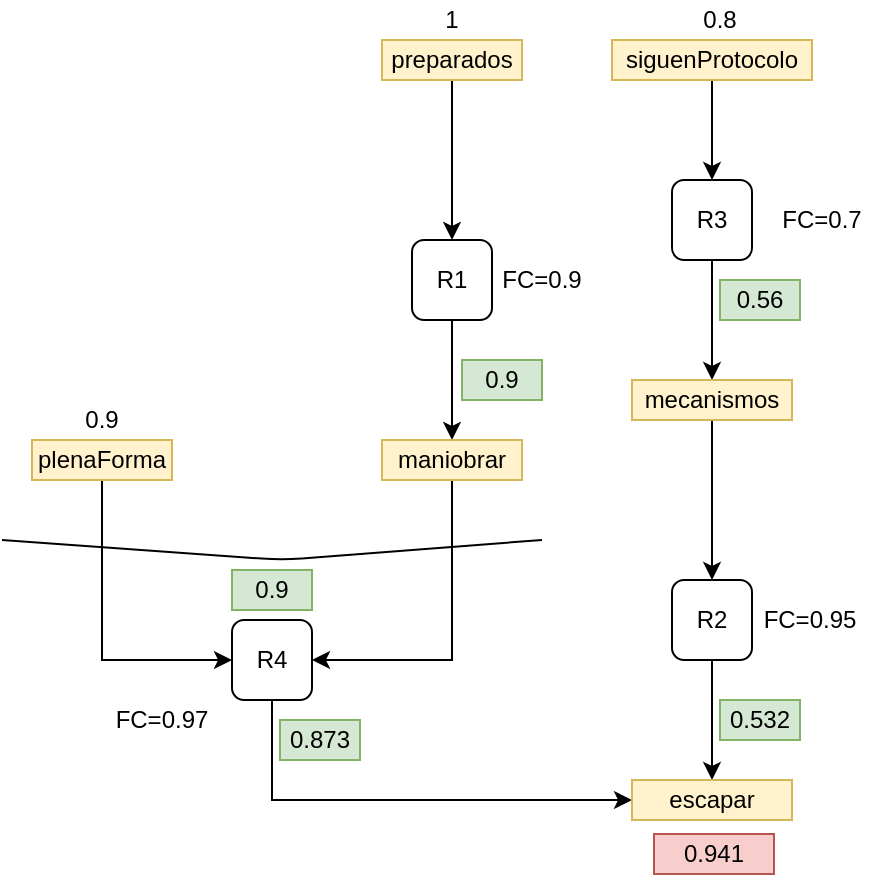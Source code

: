 <mxfile version="13.10.5" type="device"><diagram id="DfKliR1HPtxN-ZUisXfn" name="Page-1"><mxGraphModel dx="1422" dy="794" grid="1" gridSize="10" guides="1" tooltips="1" connect="1" arrows="1" fold="1" page="1" pageScale="1" pageWidth="827" pageHeight="1169" math="0" shadow="0"><root><mxCell id="0"/><mxCell id="1" parent="0"/><mxCell id="CdMJih-ttjfR_3mi4IrD-13" style="edgeStyle=orthogonalEdgeStyle;rounded=0;orthogonalLoop=1;jettySize=auto;html=1;entryX=0.5;entryY=0;entryDx=0;entryDy=0;" edge="1" parent="1" source="CdMJih-ttjfR_3mi4IrD-1" target="CdMJih-ttjfR_3mi4IrD-11"><mxGeometry relative="1" as="geometry"/></mxCell><mxCell id="CdMJih-ttjfR_3mi4IrD-1" value="R2" style="rounded=1;whiteSpace=wrap;html=1;" vertex="1" parent="1"><mxGeometry x="370" y="430" width="40" height="40" as="geometry"/></mxCell><mxCell id="CdMJih-ttjfR_3mi4IrD-16" style="edgeStyle=orthogonalEdgeStyle;rounded=0;orthogonalLoop=1;jettySize=auto;html=1;entryX=0.5;entryY=0;entryDx=0;entryDy=0;" edge="1" parent="1" source="CdMJih-ttjfR_3mi4IrD-2" target="CdMJih-ttjfR_3mi4IrD-10"><mxGeometry relative="1" as="geometry"/></mxCell><mxCell id="CdMJih-ttjfR_3mi4IrD-2" value="R3" style="rounded=1;whiteSpace=wrap;html=1;" vertex="1" parent="1"><mxGeometry x="370" y="230" width="40" height="40" as="geometry"/></mxCell><mxCell id="CdMJih-ttjfR_3mi4IrD-9" style="edgeStyle=orthogonalEdgeStyle;rounded=0;orthogonalLoop=1;jettySize=auto;html=1;entryX=0.5;entryY=0;entryDx=0;entryDy=0;" edge="1" parent="1" source="CdMJih-ttjfR_3mi4IrD-3" target="CdMJih-ttjfR_3mi4IrD-8"><mxGeometry relative="1" as="geometry"/></mxCell><mxCell id="CdMJih-ttjfR_3mi4IrD-3" value="R1" style="rounded=1;whiteSpace=wrap;html=1;" vertex="1" parent="1"><mxGeometry x="240" y="260" width="40" height="40" as="geometry"/></mxCell><mxCell id="CdMJih-ttjfR_3mi4IrD-21" style="edgeStyle=orthogonalEdgeStyle;rounded=0;orthogonalLoop=1;jettySize=auto;html=1;entryX=0;entryY=0.5;entryDx=0;entryDy=0;" edge="1" parent="1" source="CdMJih-ttjfR_3mi4IrD-4" target="CdMJih-ttjfR_3mi4IrD-11"><mxGeometry relative="1" as="geometry"><Array as="points"><mxPoint x="170" y="540"/></Array></mxGeometry></mxCell><mxCell id="CdMJih-ttjfR_3mi4IrD-4" value="R4" style="rounded=1;whiteSpace=wrap;html=1;" vertex="1" parent="1"><mxGeometry x="150" y="450" width="40" height="40" as="geometry"/></mxCell><mxCell id="CdMJih-ttjfR_3mi4IrD-7" style="edgeStyle=orthogonalEdgeStyle;rounded=0;orthogonalLoop=1;jettySize=auto;html=1;entryX=0.5;entryY=0;entryDx=0;entryDy=0;" edge="1" parent="1" source="CdMJih-ttjfR_3mi4IrD-6" target="CdMJih-ttjfR_3mi4IrD-3"><mxGeometry relative="1" as="geometry"/></mxCell><mxCell id="CdMJih-ttjfR_3mi4IrD-6" value="preparados" style="text;html=1;strokeColor=#d6b656;fillColor=#fff2cc;align=center;verticalAlign=middle;whiteSpace=wrap;rounded=0;" vertex="1" parent="1"><mxGeometry x="225" y="160" width="70" height="20" as="geometry"/></mxCell><mxCell id="CdMJih-ttjfR_3mi4IrD-19" style="edgeStyle=orthogonalEdgeStyle;rounded=0;orthogonalLoop=1;jettySize=auto;html=1;exitX=0.5;exitY=1;exitDx=0;exitDy=0;entryX=1;entryY=0.5;entryDx=0;entryDy=0;" edge="1" parent="1" source="CdMJih-ttjfR_3mi4IrD-8" target="CdMJih-ttjfR_3mi4IrD-4"><mxGeometry relative="1" as="geometry"/></mxCell><mxCell id="CdMJih-ttjfR_3mi4IrD-8" value="maniobrar" style="text;html=1;strokeColor=#d6b656;fillColor=#fff2cc;align=center;verticalAlign=middle;whiteSpace=wrap;rounded=0;" vertex="1" parent="1"><mxGeometry x="225" y="360" width="70" height="20" as="geometry"/></mxCell><mxCell id="CdMJih-ttjfR_3mi4IrD-12" style="edgeStyle=orthogonalEdgeStyle;rounded=0;orthogonalLoop=1;jettySize=auto;html=1;entryX=0.5;entryY=0;entryDx=0;entryDy=0;" edge="1" parent="1" source="CdMJih-ttjfR_3mi4IrD-10" target="CdMJih-ttjfR_3mi4IrD-1"><mxGeometry relative="1" as="geometry"/></mxCell><mxCell id="CdMJih-ttjfR_3mi4IrD-10" value="mecanismos" style="text;html=1;strokeColor=#d6b656;fillColor=#fff2cc;align=center;verticalAlign=middle;whiteSpace=wrap;rounded=0;" vertex="1" parent="1"><mxGeometry x="350" y="330" width="80" height="20" as="geometry"/></mxCell><mxCell id="CdMJih-ttjfR_3mi4IrD-11" value="escapar" style="text;html=1;strokeColor=#d6b656;fillColor=#fff2cc;align=center;verticalAlign=middle;whiteSpace=wrap;rounded=0;" vertex="1" parent="1"><mxGeometry x="350" y="530" width="80" height="20" as="geometry"/></mxCell><mxCell id="CdMJih-ttjfR_3mi4IrD-15" style="edgeStyle=orthogonalEdgeStyle;rounded=0;orthogonalLoop=1;jettySize=auto;html=1;entryX=0.5;entryY=0;entryDx=0;entryDy=0;" edge="1" parent="1" source="CdMJih-ttjfR_3mi4IrD-14" target="CdMJih-ttjfR_3mi4IrD-2"><mxGeometry relative="1" as="geometry"/></mxCell><mxCell id="CdMJih-ttjfR_3mi4IrD-14" value="siguenProtocolo" style="text;html=1;strokeColor=#d6b656;fillColor=#fff2cc;align=center;verticalAlign=middle;whiteSpace=wrap;rounded=0;" vertex="1" parent="1"><mxGeometry x="340" y="160" width="100" height="20" as="geometry"/></mxCell><mxCell id="CdMJih-ttjfR_3mi4IrD-18" style="edgeStyle=orthogonalEdgeStyle;rounded=0;orthogonalLoop=1;jettySize=auto;html=1;entryX=0;entryY=0.5;entryDx=0;entryDy=0;" edge="1" parent="1" source="CdMJih-ttjfR_3mi4IrD-17" target="CdMJih-ttjfR_3mi4IrD-4"><mxGeometry relative="1" as="geometry"><Array as="points"><mxPoint x="85" y="470"/></Array></mxGeometry></mxCell><mxCell id="CdMJih-ttjfR_3mi4IrD-17" value="plenaForma" style="text;html=1;strokeColor=#d6b656;fillColor=#fff2cc;align=center;verticalAlign=middle;whiteSpace=wrap;rounded=0;" vertex="1" parent="1"><mxGeometry x="50" y="360" width="70" height="20" as="geometry"/></mxCell><mxCell id="CdMJih-ttjfR_3mi4IrD-22" value="0.9" style="text;html=1;strokeColor=none;fillColor=none;align=center;verticalAlign=middle;whiteSpace=wrap;rounded=0;" vertex="1" parent="1"><mxGeometry x="65" y="340" width="40" height="20" as="geometry"/></mxCell><mxCell id="CdMJih-ttjfR_3mi4IrD-23" value="1" style="text;html=1;strokeColor=none;fillColor=none;align=center;verticalAlign=middle;whiteSpace=wrap;rounded=0;" vertex="1" parent="1"><mxGeometry x="240" y="140" width="40" height="20" as="geometry"/></mxCell><mxCell id="CdMJih-ttjfR_3mi4IrD-24" value="0.8" style="text;html=1;strokeColor=none;fillColor=none;align=center;verticalAlign=middle;whiteSpace=wrap;rounded=0;" vertex="1" parent="1"><mxGeometry x="374" y="140" width="40" height="20" as="geometry"/></mxCell><mxCell id="CdMJih-ttjfR_3mi4IrD-28" value="FC=0.9" style="text;html=1;align=center;verticalAlign=middle;whiteSpace=wrap;rounded=0;" vertex="1" parent="1"><mxGeometry x="280" y="270" width="50" height="20" as="geometry"/></mxCell><mxCell id="CdMJih-ttjfR_3mi4IrD-29" value="FC=0.95" style="text;html=1;align=center;verticalAlign=middle;whiteSpace=wrap;rounded=0;" vertex="1" parent="1"><mxGeometry x="414" y="440" width="50" height="20" as="geometry"/></mxCell><mxCell id="CdMJih-ttjfR_3mi4IrD-30" value="FC=0.7" style="text;html=1;align=center;verticalAlign=middle;whiteSpace=wrap;rounded=0;" vertex="1" parent="1"><mxGeometry x="420" y="240" width="50" height="20" as="geometry"/></mxCell><mxCell id="CdMJih-ttjfR_3mi4IrD-31" value="FC=0.97" style="text;html=1;align=center;verticalAlign=middle;whiteSpace=wrap;rounded=0;" vertex="1" parent="1"><mxGeometry x="90" y="490" width="50" height="20" as="geometry"/></mxCell><mxCell id="CdMJih-ttjfR_3mi4IrD-32" value="" style="endArrow=none;html=1;" edge="1" parent="1"><mxGeometry width="50" height="50" relative="1" as="geometry"><mxPoint x="35" y="410" as="sourcePoint"/><mxPoint x="305" y="410" as="targetPoint"/><Array as="points"><mxPoint x="175" y="420"/></Array></mxGeometry></mxCell><mxCell id="CdMJih-ttjfR_3mi4IrD-33" value="0.9" style="text;html=1;strokeColor=#82b366;fillColor=#d5e8d4;align=center;verticalAlign=middle;whiteSpace=wrap;rounded=0;" vertex="1" parent="1"><mxGeometry x="265" y="320" width="40" height="20" as="geometry"/></mxCell><mxCell id="CdMJih-ttjfR_3mi4IrD-34" value="0.9" style="text;html=1;strokeColor=#82b366;fillColor=#d5e8d4;align=center;verticalAlign=middle;whiteSpace=wrap;rounded=0;" vertex="1" parent="1"><mxGeometry x="150" y="425" width="40" height="20" as="geometry"/></mxCell><mxCell id="CdMJih-ttjfR_3mi4IrD-35" value="0.873" style="text;html=1;strokeColor=#82b366;fillColor=#d5e8d4;align=center;verticalAlign=middle;whiteSpace=wrap;rounded=0;" vertex="1" parent="1"><mxGeometry x="174" y="500" width="40" height="20" as="geometry"/></mxCell><mxCell id="CdMJih-ttjfR_3mi4IrD-36" value="0.56" style="text;html=1;strokeColor=#82b366;fillColor=#d5e8d4;align=center;verticalAlign=middle;whiteSpace=wrap;rounded=0;" vertex="1" parent="1"><mxGeometry x="394" y="280" width="40" height="20" as="geometry"/></mxCell><mxCell id="CdMJih-ttjfR_3mi4IrD-37" value="0.532" style="text;html=1;strokeColor=#82b366;fillColor=#d5e8d4;align=center;verticalAlign=middle;whiteSpace=wrap;rounded=0;" vertex="1" parent="1"><mxGeometry x="394" y="490" width="40" height="20" as="geometry"/></mxCell><mxCell id="CdMJih-ttjfR_3mi4IrD-38" value="0.941" style="text;html=1;strokeColor=#b85450;fillColor=#f8cecc;align=center;verticalAlign=middle;whiteSpace=wrap;rounded=0;" vertex="1" parent="1"><mxGeometry x="361" y="557" width="60" height="20" as="geometry"/></mxCell></root></mxGraphModel></diagram></mxfile>